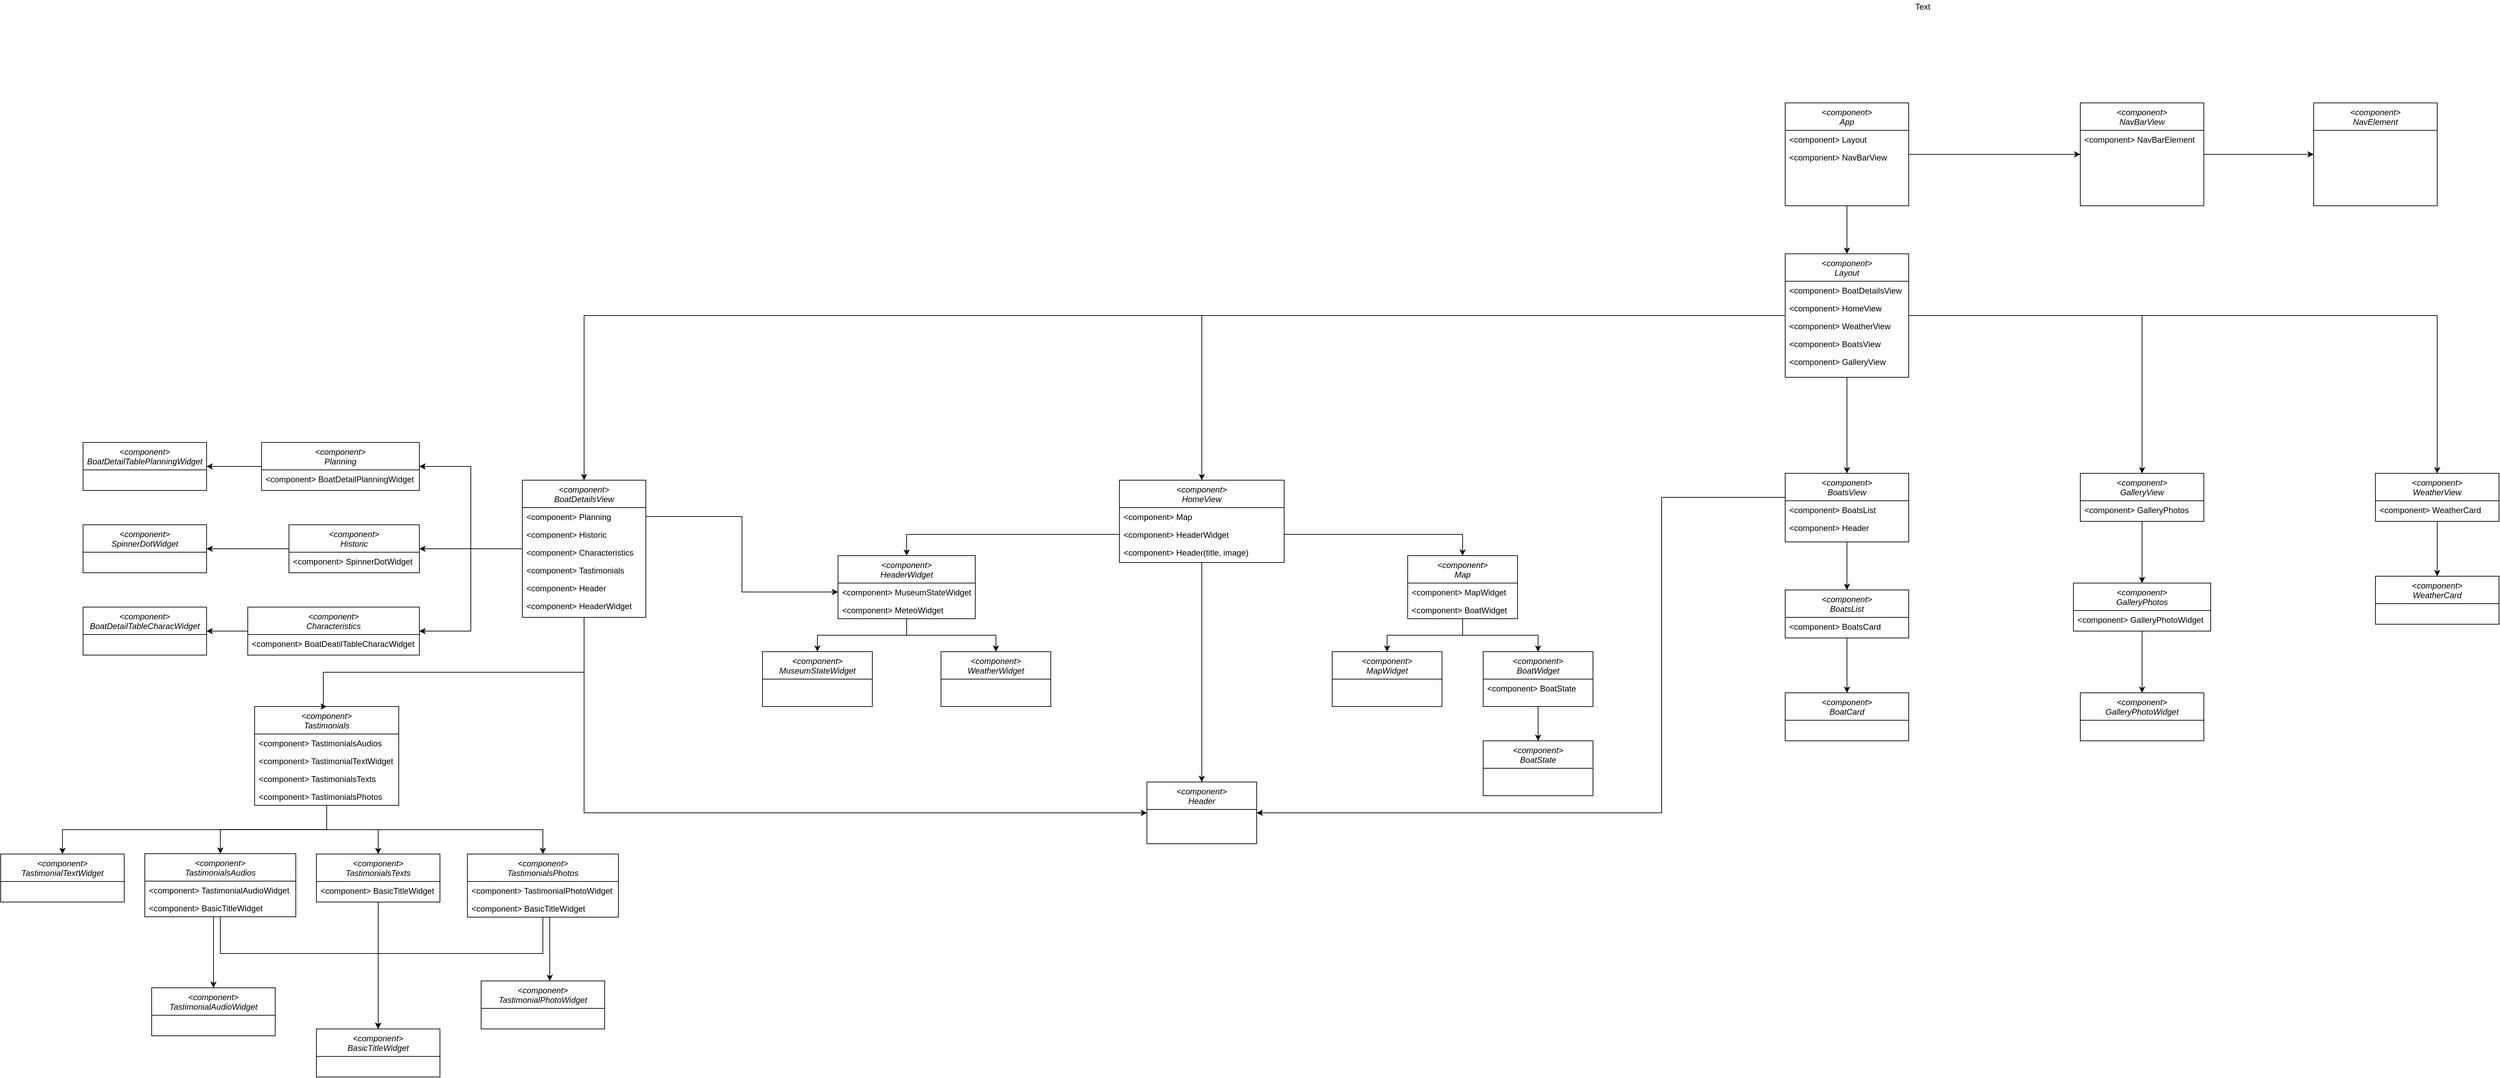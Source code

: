 <mxfile version="17.1.2" type="device"><diagram id="C5RBs43oDa-KdzZeNtuy" name="Page-1"><mxGraphModel dx="10174" dy="4762" grid="1" gridSize="10" guides="1" tooltips="1" connect="1" arrows="1" fold="1" page="1" pageScale="1" pageWidth="827" pageHeight="1169" math="0" shadow="0"><root><mxCell id="WIyWlLk6GJQsqaUBKTNV-0"/><mxCell id="WIyWlLk6GJQsqaUBKTNV-1" parent="WIyWlLk6GJQsqaUBKTNV-0"/><mxCell id="lDvSuLCan8RB_CLSfQIM-5" style="edgeStyle=orthogonalEdgeStyle;rounded=0;orthogonalLoop=1;jettySize=auto;html=1;exitX=0.5;exitY=1;exitDx=0;exitDy=0;entryX=0.5;entryY=0;entryDx=0;entryDy=0;" parent="WIyWlLk6GJQsqaUBKTNV-1" source="zkfFHV4jXpPFQw0GAbJ--0" target="YaU_NIu3hU6rid8h0GrR-0" edge="1"><mxGeometry relative="1" as="geometry"/></mxCell><mxCell id="zkfFHV4jXpPFQw0GAbJ--0" value="&lt;component&gt;&#10;HomeView" style="swimlane;fontStyle=2;align=center;verticalAlign=top;childLayout=stackLayout;horizontal=1;startSize=40;horizontalStack=0;resizeParent=1;resizeLast=0;collapsible=1;marginBottom=0;rounded=0;shadow=0;strokeWidth=1;" parent="WIyWlLk6GJQsqaUBKTNV-1" vertex="1"><mxGeometry x="300" y="40" width="240" height="120" as="geometry"><mxRectangle x="334" y="90" width="160" height="26" as="alternateBounds"/></mxGeometry></mxCell><mxCell id="lDvSuLCan8RB_CLSfQIM-4" value="&lt;component&gt; Map" style="text;align=left;verticalAlign=top;spacingLeft=4;spacingRight=4;overflow=hidden;rotatable=0;points=[[0,0.5],[1,0.5]];portConstraint=eastwest;rounded=0;shadow=0;html=0;" parent="zkfFHV4jXpPFQw0GAbJ--0" vertex="1"><mxGeometry y="40" width="240" height="26" as="geometry"/></mxCell><mxCell id="zkfFHV4jXpPFQw0GAbJ--2" value="&lt;component&gt; HeaderWidget" style="text;align=left;verticalAlign=top;spacingLeft=4;spacingRight=4;overflow=hidden;rotatable=0;points=[[0,0.5],[1,0.5]];portConstraint=eastwest;rounded=0;shadow=0;html=0;" parent="zkfFHV4jXpPFQw0GAbJ--0" vertex="1"><mxGeometry y="66" width="240" height="26" as="geometry"/></mxCell><mxCell id="zkfFHV4jXpPFQw0GAbJ--1" value="&lt;component&gt; Header(title, image)" style="text;align=left;verticalAlign=top;spacingLeft=4;spacingRight=4;overflow=hidden;rotatable=0;points=[[0,0.5],[1,0.5]];portConstraint=eastwest;" parent="zkfFHV4jXpPFQw0GAbJ--0" vertex="1"><mxGeometry y="92" width="240" height="26" as="geometry"/></mxCell><mxCell id="YaU_NIu3hU6rid8h0GrR-0" value="&lt;component&gt;&#10;Header" style="swimlane;fontStyle=2;align=center;verticalAlign=top;childLayout=stackLayout;horizontal=1;startSize=40;horizontalStack=0;resizeParent=1;resizeLast=0;collapsible=1;marginBottom=0;rounded=0;shadow=0;strokeWidth=1;" parent="WIyWlLk6GJQsqaUBKTNV-1" vertex="1"><mxGeometry x="340" y="480" width="160" height="90" as="geometry"><mxRectangle x="334" y="90" width="160" height="26" as="alternateBounds"/></mxGeometry></mxCell><mxCell id="lDvSuLCan8RB_CLSfQIM-1" style="edgeStyle=orthogonalEdgeStyle;rounded=0;orthogonalLoop=1;jettySize=auto;html=1;exitX=0.5;exitY=1;exitDx=0;exitDy=0;entryX=0.5;entryY=0;entryDx=0;entryDy=0;" parent="WIyWlLk6GJQsqaUBKTNV-1" source="YaU_NIu3hU6rid8h0GrR-3" target="lDvSuLCan8RB_CLSfQIM-0" edge="1"><mxGeometry relative="1" as="geometry"/></mxCell><mxCell id="lDvSuLCan8RB_CLSfQIM-3" style="edgeStyle=orthogonalEdgeStyle;rounded=0;orthogonalLoop=1;jettySize=auto;html=1;exitX=0.5;exitY=1;exitDx=0;exitDy=0;entryX=0.5;entryY=0;entryDx=0;entryDy=0;" parent="WIyWlLk6GJQsqaUBKTNV-1" source="YaU_NIu3hU6rid8h0GrR-3" target="lDvSuLCan8RB_CLSfQIM-2" edge="1"><mxGeometry relative="1" as="geometry"/></mxCell><mxCell id="YaU_NIu3hU6rid8h0GrR-3" value="&lt;component&gt;&#10;HeaderWidget" style="swimlane;fontStyle=2;align=center;verticalAlign=top;childLayout=stackLayout;horizontal=1;startSize=40;horizontalStack=0;resizeParent=1;resizeLast=0;collapsible=1;marginBottom=0;rounded=0;shadow=0;strokeWidth=1;" parent="WIyWlLk6GJQsqaUBKTNV-1" vertex="1"><mxGeometry x="-110" y="150" width="200" height="92" as="geometry"><mxRectangle x="334" y="90" width="160" height="26" as="alternateBounds"/></mxGeometry></mxCell><mxCell id="lDvSuLCan8RB_CLSfQIM-24" value="&lt;component&gt; MuseumStateWidget" style="text;align=left;verticalAlign=top;spacingLeft=4;spacingRight=4;overflow=hidden;rotatable=0;points=[[0,0.5],[1,0.5]];portConstraint=eastwest;rounded=0;shadow=0;html=0;" parent="YaU_NIu3hU6rid8h0GrR-3" vertex="1"><mxGeometry y="40" width="200" height="26" as="geometry"/></mxCell><mxCell id="lDvSuLCan8RB_CLSfQIM-25" value="&lt;component&gt; MeteoWidget" style="text;align=left;verticalAlign=top;spacingLeft=4;spacingRight=4;overflow=hidden;rotatable=0;points=[[0,0.5],[1,0.5]];portConstraint=eastwest;rounded=0;shadow=0;html=0;" parent="YaU_NIu3hU6rid8h0GrR-3" vertex="1"><mxGeometry y="66" width="200" height="26" as="geometry"/></mxCell><mxCell id="lDvSuLCan8RB_CLSfQIM-0" value="&lt;component&gt;&#10;WeatherWidget" style="swimlane;fontStyle=2;align=center;verticalAlign=top;childLayout=stackLayout;horizontal=1;startSize=40;horizontalStack=0;resizeParent=1;resizeLast=0;collapsible=1;marginBottom=0;rounded=0;shadow=0;strokeWidth=1;" parent="WIyWlLk6GJQsqaUBKTNV-1" vertex="1"><mxGeometry x="40" y="290" width="160" height="80" as="geometry"><mxRectangle x="334" y="90" width="160" height="26" as="alternateBounds"/></mxGeometry></mxCell><mxCell id="lDvSuLCan8RB_CLSfQIM-2" value="&lt;component&gt;&#10;MuseumStateWidget" style="swimlane;fontStyle=2;align=center;verticalAlign=top;childLayout=stackLayout;horizontal=1;startSize=40;horizontalStack=0;resizeParent=1;resizeLast=0;collapsible=1;marginBottom=0;rounded=0;shadow=0;strokeWidth=1;" parent="WIyWlLk6GJQsqaUBKTNV-1" vertex="1"><mxGeometry x="-220" y="290" width="160" height="80" as="geometry"><mxRectangle x="334" y="90" width="160" height="26" as="alternateBounds"/></mxGeometry></mxCell><mxCell id="lDvSuLCan8RB_CLSfQIM-9" style="edgeStyle=orthogonalEdgeStyle;rounded=0;orthogonalLoop=1;jettySize=auto;html=1;exitX=0.5;exitY=1;exitDx=0;exitDy=0;" parent="WIyWlLk6GJQsqaUBKTNV-1" source="lDvSuLCan8RB_CLSfQIM-6" target="lDvSuLCan8RB_CLSfQIM-8" edge="1"><mxGeometry relative="1" as="geometry"/></mxCell><mxCell id="lDvSuLCan8RB_CLSfQIM-11" style="edgeStyle=orthogonalEdgeStyle;rounded=0;orthogonalLoop=1;jettySize=auto;html=1;exitX=0.5;exitY=1;exitDx=0;exitDy=0;entryX=0.5;entryY=0;entryDx=0;entryDy=0;" parent="WIyWlLk6GJQsqaUBKTNV-1" source="lDvSuLCan8RB_CLSfQIM-6" target="lDvSuLCan8RB_CLSfQIM-10" edge="1"><mxGeometry relative="1" as="geometry"/></mxCell><mxCell id="lDvSuLCan8RB_CLSfQIM-6" value="&lt;component&gt;&#10;Map" style="swimlane;fontStyle=2;align=center;verticalAlign=top;childLayout=stackLayout;horizontal=1;startSize=40;horizontalStack=0;resizeParent=1;resizeLast=0;collapsible=1;marginBottom=0;rounded=0;shadow=0;strokeWidth=1;" parent="WIyWlLk6GJQsqaUBKTNV-1" vertex="1"><mxGeometry x="720" y="150" width="160" height="92" as="geometry"><mxRectangle x="334" y="90" width="160" height="26" as="alternateBounds"/></mxGeometry></mxCell><mxCell id="lDvSuLCan8RB_CLSfQIM-23" value="&lt;component&gt; MapWidget" style="text;align=left;verticalAlign=top;spacingLeft=4;spacingRight=4;overflow=hidden;rotatable=0;points=[[0,0.5],[1,0.5]];portConstraint=eastwest;rounded=0;shadow=0;html=0;" parent="lDvSuLCan8RB_CLSfQIM-6" vertex="1"><mxGeometry y="40" width="160" height="26" as="geometry"/></mxCell><mxCell id="lDvSuLCan8RB_CLSfQIM-22" value="&lt;component&gt; BoatWidget" style="text;align=left;verticalAlign=top;spacingLeft=4;spacingRight=4;overflow=hidden;rotatable=0;points=[[0,0.5],[1,0.5]];portConstraint=eastwest;rounded=0;shadow=0;html=0;" parent="lDvSuLCan8RB_CLSfQIM-6" vertex="1"><mxGeometry y="66" width="160" height="26" as="geometry"/></mxCell><mxCell id="1bKgJeFPLNlYMOpKiDVN-1" style="edgeStyle=orthogonalEdgeStyle;rounded=0;orthogonalLoop=1;jettySize=auto;html=1;exitX=0.5;exitY=1;exitDx=0;exitDy=0;entryX=0.5;entryY=0;entryDx=0;entryDy=0;" parent="WIyWlLk6GJQsqaUBKTNV-1" source="lDvSuLCan8RB_CLSfQIM-8" target="1bKgJeFPLNlYMOpKiDVN-0" edge="1"><mxGeometry relative="1" as="geometry"/></mxCell><mxCell id="lDvSuLCan8RB_CLSfQIM-8" value="&lt;component&gt;&#10;BoatWidget" style="swimlane;fontStyle=2;align=center;verticalAlign=top;childLayout=stackLayout;horizontal=1;startSize=40;horizontalStack=0;resizeParent=1;resizeLast=0;collapsible=1;marginBottom=0;rounded=0;shadow=0;strokeWidth=1;" parent="WIyWlLk6GJQsqaUBKTNV-1" vertex="1"><mxGeometry x="830" y="290" width="160" height="80" as="geometry"><mxRectangle x="334" y="90" width="160" height="26" as="alternateBounds"/></mxGeometry></mxCell><mxCell id="1bKgJeFPLNlYMOpKiDVN-2" value="&lt;component&gt; BoatState" style="text;align=left;verticalAlign=top;spacingLeft=4;spacingRight=4;overflow=hidden;rotatable=0;points=[[0,0.5],[1,0.5]];portConstraint=eastwest;rounded=0;shadow=0;html=0;" parent="lDvSuLCan8RB_CLSfQIM-8" vertex="1"><mxGeometry y="40" width="160" height="26" as="geometry"/></mxCell><mxCell id="lDvSuLCan8RB_CLSfQIM-10" value="&lt;component&gt;&#10;MapWidget" style="swimlane;fontStyle=2;align=center;verticalAlign=top;childLayout=stackLayout;horizontal=1;startSize=40;horizontalStack=0;resizeParent=1;resizeLast=0;collapsible=1;marginBottom=0;rounded=0;shadow=0;strokeWidth=1;" parent="WIyWlLk6GJQsqaUBKTNV-1" vertex="1"><mxGeometry x="610" y="290" width="160" height="80" as="geometry"><mxRectangle x="334" y="90" width="160" height="26" as="alternateBounds"/></mxGeometry></mxCell><mxCell id="szw5SAAfCG1WSoN3HXOW-40" style="edgeStyle=orthogonalEdgeStyle;rounded=0;orthogonalLoop=1;jettySize=auto;html=1;exitX=0.5;exitY=1;exitDx=0;exitDy=0;entryX=0;entryY=0.5;entryDx=0;entryDy=0;" parent="WIyWlLk6GJQsqaUBKTNV-1" source="lDvSuLCan8RB_CLSfQIM-12" target="YaU_NIu3hU6rid8h0GrR-0" edge="1"><mxGeometry relative="1" as="geometry"/></mxCell><mxCell id="szw5SAAfCG1WSoN3HXOW-52" style="edgeStyle=orthogonalEdgeStyle;rounded=0;orthogonalLoop=1;jettySize=auto;html=1;exitX=0;exitY=0.5;exitDx=0;exitDy=0;entryX=1;entryY=0.5;entryDx=0;entryDy=0;" parent="WIyWlLk6GJQsqaUBKTNV-1" source="lDvSuLCan8RB_CLSfQIM-12" target="szw5SAAfCG1WSoN3HXOW-44" edge="1"><mxGeometry relative="1" as="geometry"/></mxCell><mxCell id="szw5SAAfCG1WSoN3HXOW-53" style="edgeStyle=orthogonalEdgeStyle;rounded=0;orthogonalLoop=1;jettySize=auto;html=1;exitX=0;exitY=0.5;exitDx=0;exitDy=0;entryX=1;entryY=0.5;entryDx=0;entryDy=0;" parent="WIyWlLk6GJQsqaUBKTNV-1" source="lDvSuLCan8RB_CLSfQIM-12" target="szw5SAAfCG1WSoN3HXOW-46" edge="1"><mxGeometry relative="1" as="geometry"/></mxCell><mxCell id="szw5SAAfCG1WSoN3HXOW-54" style="edgeStyle=orthogonalEdgeStyle;rounded=0;orthogonalLoop=1;jettySize=auto;html=1;exitX=0;exitY=0.5;exitDx=0;exitDy=0;entryX=1;entryY=0.5;entryDx=0;entryDy=0;" parent="WIyWlLk6GJQsqaUBKTNV-1" source="lDvSuLCan8RB_CLSfQIM-12" target="szw5SAAfCG1WSoN3HXOW-48" edge="1"><mxGeometry relative="1" as="geometry"/></mxCell><mxCell id="lDvSuLCan8RB_CLSfQIM-12" value="&lt;component&gt;&#10;BoatDetailsView" style="swimlane;fontStyle=2;align=center;verticalAlign=top;childLayout=stackLayout;horizontal=1;startSize=40;horizontalStack=0;resizeParent=1;resizeLast=0;collapsible=1;marginBottom=0;rounded=0;shadow=0;strokeWidth=1;" parent="WIyWlLk6GJQsqaUBKTNV-1" vertex="1"><mxGeometry x="-570" y="40" width="180" height="200" as="geometry"><mxRectangle x="334" y="90" width="160" height="26" as="alternateBounds"/></mxGeometry></mxCell><mxCell id="lDvSuLCan8RB_CLSfQIM-13" value="&lt;component&gt; Planning" style="text;align=left;verticalAlign=top;spacingLeft=4;spacingRight=4;overflow=hidden;rotatable=0;points=[[0,0.5],[1,0.5]];portConstraint=eastwest;rounded=0;shadow=0;html=0;" parent="lDvSuLCan8RB_CLSfQIM-12" vertex="1"><mxGeometry y="40" width="180" height="26" as="geometry"/></mxCell><mxCell id="szw5SAAfCG1WSoN3HXOW-64" value="&lt;component&gt; Historic" style="text;align=left;verticalAlign=top;spacingLeft=4;spacingRight=4;overflow=hidden;rotatable=0;points=[[0,0.5],[1,0.5]];portConstraint=eastwest;rounded=0;shadow=0;html=0;" parent="lDvSuLCan8RB_CLSfQIM-12" vertex="1"><mxGeometry y="66" width="180" height="26" as="geometry"/></mxCell><mxCell id="szw5SAAfCG1WSoN3HXOW-65" value="&lt;component&gt; Characteristics" style="text;align=left;verticalAlign=top;spacingLeft=4;spacingRight=4;overflow=hidden;rotatable=0;points=[[0,0.5],[1,0.5]];portConstraint=eastwest;rounded=0;shadow=0;html=0;" parent="lDvSuLCan8RB_CLSfQIM-12" vertex="1"><mxGeometry y="92" width="180" height="26" as="geometry"/></mxCell><mxCell id="szw5SAAfCG1WSoN3HXOW-66" value="&lt;component&gt; Tastimonials" style="text;align=left;verticalAlign=top;spacingLeft=4;spacingRight=4;overflow=hidden;rotatable=0;points=[[0,0.5],[1,0.5]];portConstraint=eastwest;rounded=0;shadow=0;html=0;" parent="lDvSuLCan8RB_CLSfQIM-12" vertex="1"><mxGeometry y="118" width="180" height="26" as="geometry"/></mxCell><mxCell id="szw5SAAfCG1WSoN3HXOW-67" value="&lt;component&gt; Header" style="text;align=left;verticalAlign=top;spacingLeft=4;spacingRight=4;overflow=hidden;rotatable=0;points=[[0,0.5],[1,0.5]];portConstraint=eastwest;rounded=0;shadow=0;html=0;" parent="lDvSuLCan8RB_CLSfQIM-12" vertex="1"><mxGeometry y="144" width="180" height="26" as="geometry"/></mxCell><mxCell id="szw5SAAfCG1WSoN3HXOW-68" value="&lt;component&gt; HeaderWidget" style="text;align=left;verticalAlign=top;spacingLeft=4;spacingRight=4;overflow=hidden;rotatable=0;points=[[0,0.5],[1,0.5]];portConstraint=eastwest;rounded=0;shadow=0;html=0;" parent="lDvSuLCan8RB_CLSfQIM-12" vertex="1"><mxGeometry y="170" width="180" height="26" as="geometry"/></mxCell><mxCell id="szw5SAAfCG1WSoN3HXOW-16" style="edgeStyle=orthogonalEdgeStyle;rounded=0;orthogonalLoop=1;jettySize=auto;html=1;exitX=0.5;exitY=1;exitDx=0;exitDy=0;entryX=0.5;entryY=0;entryDx=0;entryDy=0;" parent="WIyWlLk6GJQsqaUBKTNV-1" source="szw5SAAfCG1WSoN3HXOW-10" target="szw5SAAfCG1WSoN3HXOW-12" edge="1"><mxGeometry relative="1" as="geometry"/></mxCell><mxCell id="szw5SAAfCG1WSoN3HXOW-17" style="edgeStyle=orthogonalEdgeStyle;rounded=0;orthogonalLoop=1;jettySize=auto;html=1;exitX=1;exitY=0.5;exitDx=0;exitDy=0;" parent="WIyWlLk6GJQsqaUBKTNV-1" source="szw5SAAfCG1WSoN3HXOW-10" target="szw5SAAfCG1WSoN3HXOW-14" edge="1"><mxGeometry relative="1" as="geometry"/></mxCell><mxCell id="szw5SAAfCG1WSoN3HXOW-10" value="&lt;component&gt;&#10;App" style="swimlane;fontStyle=2;align=center;verticalAlign=top;childLayout=stackLayout;horizontal=1;startSize=40;horizontalStack=0;resizeParent=1;resizeLast=0;collapsible=1;marginBottom=0;rounded=0;shadow=0;strokeWidth=1;" parent="WIyWlLk6GJQsqaUBKTNV-1" vertex="1"><mxGeometry x="1270" y="-510" width="180" height="150" as="geometry"><mxRectangle x="334" y="90" width="160" height="26" as="alternateBounds"/></mxGeometry></mxCell><mxCell id="szw5SAAfCG1WSoN3HXOW-11" value="&lt;component&gt; Layout" style="text;align=left;verticalAlign=top;spacingLeft=4;spacingRight=4;overflow=hidden;rotatable=0;points=[[0,0.5],[1,0.5]];portConstraint=eastwest;rounded=0;shadow=0;html=0;" parent="szw5SAAfCG1WSoN3HXOW-10" vertex="1"><mxGeometry y="40" width="180" height="26" as="geometry"/></mxCell><mxCell id="szw5SAAfCG1WSoN3HXOW-56" value="&lt;component&gt; NavBarView" style="text;align=left;verticalAlign=top;spacingLeft=4;spacingRight=4;overflow=hidden;rotatable=0;points=[[0,0.5],[1,0.5]];portConstraint=eastwest;rounded=0;shadow=0;html=0;" parent="szw5SAAfCG1WSoN3HXOW-10" vertex="1"><mxGeometry y="66" width="180" height="26" as="geometry"/></mxCell><mxCell id="szw5SAAfCG1WSoN3HXOW-21" style="edgeStyle=orthogonalEdgeStyle;rounded=0;orthogonalLoop=1;jettySize=auto;html=1;exitX=0;exitY=0.5;exitDx=0;exitDy=0;entryX=0.5;entryY=0;entryDx=0;entryDy=0;" parent="WIyWlLk6GJQsqaUBKTNV-1" source="szw5SAAfCG1WSoN3HXOW-12" target="zkfFHV4jXpPFQw0GAbJ--0" edge="1"><mxGeometry relative="1" as="geometry"/></mxCell><mxCell id="szw5SAAfCG1WSoN3HXOW-25" style="edgeStyle=orthogonalEdgeStyle;rounded=0;orthogonalLoop=1;jettySize=auto;html=1;exitX=0;exitY=0.5;exitDx=0;exitDy=0;entryX=0.5;entryY=0;entryDx=0;entryDy=0;" parent="WIyWlLk6GJQsqaUBKTNV-1" source="szw5SAAfCG1WSoN3HXOW-12" target="lDvSuLCan8RB_CLSfQIM-12" edge="1"><mxGeometry relative="1" as="geometry"/></mxCell><mxCell id="szw5SAAfCG1WSoN3HXOW-26" style="edgeStyle=orthogonalEdgeStyle;rounded=0;orthogonalLoop=1;jettySize=auto;html=1;exitX=0.5;exitY=1;exitDx=0;exitDy=0;entryX=0.5;entryY=0;entryDx=0;entryDy=0;" parent="WIyWlLk6GJQsqaUBKTNV-1" source="szw5SAAfCG1WSoN3HXOW-12" target="szw5SAAfCG1WSoN3HXOW-22" edge="1"><mxGeometry relative="1" as="geometry"/></mxCell><mxCell id="szw5SAAfCG1WSoN3HXOW-31" style="edgeStyle=orthogonalEdgeStyle;rounded=0;orthogonalLoop=1;jettySize=auto;html=1;exitX=1;exitY=0.5;exitDx=0;exitDy=0;entryX=0.5;entryY=0;entryDx=0;entryDy=0;" parent="WIyWlLk6GJQsqaUBKTNV-1" source="szw5SAAfCG1WSoN3HXOW-12" target="szw5SAAfCG1WSoN3HXOW-27" edge="1"><mxGeometry relative="1" as="geometry"/></mxCell><mxCell id="szw5SAAfCG1WSoN3HXOW-32" style="edgeStyle=orthogonalEdgeStyle;rounded=0;orthogonalLoop=1;jettySize=auto;html=1;exitX=1;exitY=0.5;exitDx=0;exitDy=0;entryX=0.5;entryY=0;entryDx=0;entryDy=0;" parent="WIyWlLk6GJQsqaUBKTNV-1" source="szw5SAAfCG1WSoN3HXOW-12" target="szw5SAAfCG1WSoN3HXOW-29" edge="1"><mxGeometry relative="1" as="geometry"/></mxCell><mxCell id="szw5SAAfCG1WSoN3HXOW-12" value="&lt;component&gt;&#10;Layout" style="swimlane;fontStyle=2;align=center;verticalAlign=top;childLayout=stackLayout;horizontal=1;startSize=40;horizontalStack=0;resizeParent=1;resizeLast=0;collapsible=1;marginBottom=0;rounded=0;shadow=0;strokeWidth=1;" parent="WIyWlLk6GJQsqaUBKTNV-1" vertex="1"><mxGeometry x="1270" y="-290" width="180" height="180" as="geometry"><mxRectangle x="334" y="90" width="160" height="26" as="alternateBounds"/></mxGeometry></mxCell><mxCell id="szw5SAAfCG1WSoN3HXOW-13" value="&lt;component&gt; BoatDetailsView" style="text;align=left;verticalAlign=top;spacingLeft=4;spacingRight=4;overflow=hidden;rotatable=0;points=[[0,0.5],[1,0.5]];portConstraint=eastwest;rounded=0;shadow=0;html=0;" parent="szw5SAAfCG1WSoN3HXOW-12" vertex="1"><mxGeometry y="40" width="180" height="26" as="geometry"/></mxCell><mxCell id="szw5SAAfCG1WSoN3HXOW-60" value="&lt;component&gt; HomeView" style="text;align=left;verticalAlign=top;spacingLeft=4;spacingRight=4;overflow=hidden;rotatable=0;points=[[0,0.5],[1,0.5]];portConstraint=eastwest;rounded=0;shadow=0;html=0;" parent="szw5SAAfCG1WSoN3HXOW-12" vertex="1"><mxGeometry y="66" width="180" height="26" as="geometry"/></mxCell><mxCell id="szw5SAAfCG1WSoN3HXOW-61" value="&lt;component&gt; WeatherView" style="text;align=left;verticalAlign=top;spacingLeft=4;spacingRight=4;overflow=hidden;rotatable=0;points=[[0,0.5],[1,0.5]];portConstraint=eastwest;rounded=0;shadow=0;html=0;" parent="szw5SAAfCG1WSoN3HXOW-12" vertex="1"><mxGeometry y="92" width="180" height="26" as="geometry"/></mxCell><mxCell id="szw5SAAfCG1WSoN3HXOW-62" value="&lt;component&gt; BoatsView" style="text;align=left;verticalAlign=top;spacingLeft=4;spacingRight=4;overflow=hidden;rotatable=0;points=[[0,0.5],[1,0.5]];portConstraint=eastwest;rounded=0;shadow=0;html=0;" parent="szw5SAAfCG1WSoN3HXOW-12" vertex="1"><mxGeometry y="118" width="180" height="26" as="geometry"/></mxCell><mxCell id="szw5SAAfCG1WSoN3HXOW-63" value="&lt;component&gt; GalleryView" style="text;align=left;verticalAlign=top;spacingLeft=4;spacingRight=4;overflow=hidden;rotatable=0;points=[[0,0.5],[1,0.5]];portConstraint=eastwest;rounded=0;shadow=0;html=0;" parent="szw5SAAfCG1WSoN3HXOW-12" vertex="1"><mxGeometry y="144" width="180" height="26" as="geometry"/></mxCell><mxCell id="szw5SAAfCG1WSoN3HXOW-58" style="edgeStyle=orthogonalEdgeStyle;rounded=0;orthogonalLoop=1;jettySize=auto;html=1;exitX=1;exitY=0.5;exitDx=0;exitDy=0;entryX=0;entryY=0.5;entryDx=0;entryDy=0;" parent="WIyWlLk6GJQsqaUBKTNV-1" source="szw5SAAfCG1WSoN3HXOW-14" target="szw5SAAfCG1WSoN3HXOW-57" edge="1"><mxGeometry relative="1" as="geometry"/></mxCell><mxCell id="szw5SAAfCG1WSoN3HXOW-14" value="&lt;component&gt;&#10;NavBarView" style="swimlane;fontStyle=2;align=center;verticalAlign=top;childLayout=stackLayout;horizontal=1;startSize=40;horizontalStack=0;resizeParent=1;resizeLast=0;collapsible=1;marginBottom=0;rounded=0;shadow=0;strokeWidth=1;" parent="WIyWlLk6GJQsqaUBKTNV-1" vertex="1"><mxGeometry x="1700" y="-510" width="180" height="150" as="geometry"><mxRectangle x="334" y="90" width="160" height="26" as="alternateBounds"/></mxGeometry></mxCell><mxCell id="szw5SAAfCG1WSoN3HXOW-59" value="&lt;component&gt; NavBarElement" style="text;align=left;verticalAlign=top;spacingLeft=4;spacingRight=4;overflow=hidden;rotatable=0;points=[[0,0.5],[1,0.5]];portConstraint=eastwest;rounded=0;shadow=0;html=0;" parent="szw5SAAfCG1WSoN3HXOW-14" vertex="1"><mxGeometry y="40" width="180" height="26" as="geometry"/></mxCell><mxCell id="szw5SAAfCG1WSoN3HXOW-38" style="edgeStyle=orthogonalEdgeStyle;rounded=0;orthogonalLoop=1;jettySize=auto;html=1;exitX=0.5;exitY=1;exitDx=0;exitDy=0;entryX=0.5;entryY=0;entryDx=0;entryDy=0;" parent="WIyWlLk6GJQsqaUBKTNV-1" source="szw5SAAfCG1WSoN3HXOW-22" target="szw5SAAfCG1WSoN3HXOW-36" edge="1"><mxGeometry relative="1" as="geometry"/></mxCell><mxCell id="szw5SAAfCG1WSoN3HXOW-39" style="edgeStyle=orthogonalEdgeStyle;rounded=0;orthogonalLoop=1;jettySize=auto;html=1;exitX=0;exitY=0.5;exitDx=0;exitDy=0;entryX=1;entryY=0.5;entryDx=0;entryDy=0;" parent="WIyWlLk6GJQsqaUBKTNV-1" source="szw5SAAfCG1WSoN3HXOW-22" target="YaU_NIu3hU6rid8h0GrR-0" edge="1"><mxGeometry relative="1" as="geometry"><Array as="points"><mxPoint x="1090" y="65"/><mxPoint x="1090" y="525"/></Array></mxGeometry></mxCell><mxCell id="szw5SAAfCG1WSoN3HXOW-22" value="&lt;component&gt;&#10;BoatsView" style="swimlane;fontStyle=2;align=center;verticalAlign=top;childLayout=stackLayout;horizontal=1;startSize=40;horizontalStack=0;resizeParent=1;resizeLast=0;collapsible=1;marginBottom=0;rounded=0;shadow=0;strokeWidth=1;" parent="WIyWlLk6GJQsqaUBKTNV-1" vertex="1"><mxGeometry x="1270" y="30" width="180" height="100" as="geometry"><mxRectangle x="334" y="90" width="160" height="26" as="alternateBounds"/></mxGeometry></mxCell><mxCell id="szw5SAAfCG1WSoN3HXOW-23" value="&lt;component&gt; BoatsList" style="text;align=left;verticalAlign=top;spacingLeft=4;spacingRight=4;overflow=hidden;rotatable=0;points=[[0,0.5],[1,0.5]];portConstraint=eastwest;rounded=0;shadow=0;html=0;" parent="szw5SAAfCG1WSoN3HXOW-22" vertex="1"><mxGeometry y="40" width="180" height="26" as="geometry"/></mxCell><mxCell id="szw5SAAfCG1WSoN3HXOW-70" value="&lt;component&gt; Header" style="text;align=left;verticalAlign=top;spacingLeft=4;spacingRight=4;overflow=hidden;rotatable=0;points=[[0,0.5],[1,0.5]];portConstraint=eastwest;rounded=0;shadow=0;html=0;" parent="szw5SAAfCG1WSoN3HXOW-22" vertex="1"><mxGeometry y="66" width="180" height="26" as="geometry"/></mxCell><mxCell id="1bKgJeFPLNlYMOpKiDVN-6" style="edgeStyle=orthogonalEdgeStyle;rounded=0;orthogonalLoop=1;jettySize=auto;html=1;exitX=0.5;exitY=1;exitDx=0;exitDy=0;" parent="WIyWlLk6GJQsqaUBKTNV-1" source="szw5SAAfCG1WSoN3HXOW-27" target="1bKgJeFPLNlYMOpKiDVN-4" edge="1"><mxGeometry relative="1" as="geometry"/></mxCell><mxCell id="szw5SAAfCG1WSoN3HXOW-27" value="&lt;component&gt;&#10;GalleryView" style="swimlane;fontStyle=2;align=center;verticalAlign=top;childLayout=stackLayout;horizontal=1;startSize=40;horizontalStack=0;resizeParent=1;resizeLast=0;collapsible=1;marginBottom=0;rounded=0;shadow=0;strokeWidth=1;" parent="WIyWlLk6GJQsqaUBKTNV-1" vertex="1"><mxGeometry x="1700" y="30" width="180" height="70" as="geometry"><mxRectangle x="334" y="90" width="160" height="26" as="alternateBounds"/></mxGeometry></mxCell><mxCell id="1bKgJeFPLNlYMOpKiDVN-8" value="&lt;component&gt; GalleryPhotos" style="text;align=left;verticalAlign=top;spacingLeft=4;spacingRight=4;overflow=hidden;rotatable=0;points=[[0,0.5],[1,0.5]];portConstraint=eastwest;rounded=0;shadow=0;html=0;" parent="szw5SAAfCG1WSoN3HXOW-27" vertex="1"><mxGeometry y="40" width="180" height="26" as="geometry"/></mxCell><mxCell id="1bKgJeFPLNlYMOpKiDVN-12" style="edgeStyle=orthogonalEdgeStyle;rounded=0;orthogonalLoop=1;jettySize=auto;html=1;exitX=0.5;exitY=1;exitDx=0;exitDy=0;entryX=0.5;entryY=0;entryDx=0;entryDy=0;" parent="WIyWlLk6GJQsqaUBKTNV-1" source="szw5SAAfCG1WSoN3HXOW-29" target="1bKgJeFPLNlYMOpKiDVN-11" edge="1"><mxGeometry relative="1" as="geometry"/></mxCell><mxCell id="szw5SAAfCG1WSoN3HXOW-29" value="&lt;component&gt;&#10;WeatherView" style="swimlane;fontStyle=2;align=center;verticalAlign=top;childLayout=stackLayout;horizontal=1;startSize=40;horizontalStack=0;resizeParent=1;resizeLast=0;collapsible=1;marginBottom=0;rounded=0;shadow=0;strokeWidth=1;" parent="WIyWlLk6GJQsqaUBKTNV-1" vertex="1"><mxGeometry x="2130" y="30" width="180" height="70" as="geometry"><mxRectangle x="334" y="90" width="160" height="26" as="alternateBounds"/></mxGeometry></mxCell><mxCell id="1bKgJeFPLNlYMOpKiDVN-13" value="&lt;component&gt; WeatherCard" style="text;align=left;verticalAlign=top;spacingLeft=4;spacingRight=4;overflow=hidden;rotatable=0;points=[[0,0.5],[1,0.5]];portConstraint=eastwest;rounded=0;shadow=0;html=0;" parent="szw5SAAfCG1WSoN3HXOW-29" vertex="1"><mxGeometry y="40" width="180" height="26" as="geometry"/></mxCell><mxCell id="szw5SAAfCG1WSoN3HXOW-35" style="edgeStyle=orthogonalEdgeStyle;rounded=0;orthogonalLoop=1;jettySize=auto;html=1;exitX=0.5;exitY=1;exitDx=0;exitDy=0;entryX=0.5;entryY=0;entryDx=0;entryDy=0;" parent="WIyWlLk6GJQsqaUBKTNV-1" source="szw5SAAfCG1WSoN3HXOW-36" target="szw5SAAfCG1WSoN3HXOW-37" edge="1"><mxGeometry relative="1" as="geometry"/></mxCell><mxCell id="szw5SAAfCG1WSoN3HXOW-36" value="&lt;component&gt;&#10;BoatsList" style="swimlane;fontStyle=2;align=center;verticalAlign=top;childLayout=stackLayout;horizontal=1;startSize=40;horizontalStack=0;resizeParent=1;resizeLast=0;collapsible=1;marginBottom=0;rounded=0;shadow=0;strokeWidth=1;" parent="WIyWlLk6GJQsqaUBKTNV-1" vertex="1"><mxGeometry x="1270" y="200" width="180" height="70" as="geometry"><mxRectangle x="334" y="90" width="160" height="26" as="alternateBounds"/></mxGeometry></mxCell><mxCell id="szw5SAAfCG1WSoN3HXOW-69" value="&lt;component&gt; BoatsCard" style="text;align=left;verticalAlign=top;spacingLeft=4;spacingRight=4;overflow=hidden;rotatable=0;points=[[0,0.5],[1,0.5]];portConstraint=eastwest;rounded=0;shadow=0;html=0;" parent="szw5SAAfCG1WSoN3HXOW-36" vertex="1"><mxGeometry y="40" width="180" height="26" as="geometry"/></mxCell><mxCell id="szw5SAAfCG1WSoN3HXOW-37" value="&lt;component&gt;&#10;BoatCard" style="swimlane;fontStyle=2;align=center;verticalAlign=top;childLayout=stackLayout;horizontal=1;startSize=40;horizontalStack=0;resizeParent=1;resizeLast=0;collapsible=1;marginBottom=0;rounded=0;shadow=0;strokeWidth=1;" parent="WIyWlLk6GJQsqaUBKTNV-1" vertex="1"><mxGeometry x="1270" y="350" width="180" height="70" as="geometry"><mxRectangle x="334" y="90" width="160" height="26" as="alternateBounds"/></mxGeometry></mxCell><mxCell id="szw5SAAfCG1WSoN3HXOW-41" style="edgeStyle=orthogonalEdgeStyle;rounded=0;orthogonalLoop=1;jettySize=auto;html=1;exitX=1;exitY=0.5;exitDx=0;exitDy=0;entryX=0.5;entryY=0;entryDx=0;entryDy=0;" parent="WIyWlLk6GJQsqaUBKTNV-1" source="zkfFHV4jXpPFQw0GAbJ--2" target="lDvSuLCan8RB_CLSfQIM-6" edge="1"><mxGeometry relative="1" as="geometry"/></mxCell><mxCell id="szw5SAAfCG1WSoN3HXOW-42" style="edgeStyle=orthogonalEdgeStyle;rounded=0;orthogonalLoop=1;jettySize=auto;html=1;exitX=0;exitY=0.5;exitDx=0;exitDy=0;entryX=0.5;entryY=0;entryDx=0;entryDy=0;" parent="WIyWlLk6GJQsqaUBKTNV-1" source="zkfFHV4jXpPFQw0GAbJ--2" target="YaU_NIu3hU6rid8h0GrR-3" edge="1"><mxGeometry relative="1" as="geometry"/></mxCell><mxCell id="szw5SAAfCG1WSoN3HXOW-43" style="edgeStyle=orthogonalEdgeStyle;rounded=0;orthogonalLoop=1;jettySize=auto;html=1;exitX=1;exitY=0.5;exitDx=0;exitDy=0;entryX=0;entryY=0.5;entryDx=0;entryDy=0;" parent="WIyWlLk6GJQsqaUBKTNV-1" source="lDvSuLCan8RB_CLSfQIM-13" target="lDvSuLCan8RB_CLSfQIM-24" edge="1"><mxGeometry relative="1" as="geometry"/></mxCell><mxCell id="1bKgJeFPLNlYMOpKiDVN-15" style="edgeStyle=orthogonalEdgeStyle;rounded=0;orthogonalLoop=1;jettySize=auto;html=1;exitX=0;exitY=0.5;exitDx=0;exitDy=0;entryX=1;entryY=0.5;entryDx=0;entryDy=0;" parent="WIyWlLk6GJQsqaUBKTNV-1" source="szw5SAAfCG1WSoN3HXOW-44" target="1bKgJeFPLNlYMOpKiDVN-14" edge="1"><mxGeometry relative="1" as="geometry"/></mxCell><mxCell id="szw5SAAfCG1WSoN3HXOW-44" value="&lt;component&gt;&#10;Planning" style="swimlane;fontStyle=2;align=center;verticalAlign=top;childLayout=stackLayout;horizontal=1;startSize=40;horizontalStack=0;resizeParent=1;resizeLast=0;collapsible=1;marginBottom=0;rounded=0;shadow=0;strokeWidth=1;" parent="WIyWlLk6GJQsqaUBKTNV-1" vertex="1"><mxGeometry x="-950" y="-15" width="230" height="70" as="geometry"><mxRectangle x="334" y="90" width="160" height="26" as="alternateBounds"/></mxGeometry></mxCell><mxCell id="1bKgJeFPLNlYMOpKiDVN-20" value="&lt;component&gt; BoatDetailPlanningWidget" style="text;align=left;verticalAlign=top;spacingLeft=4;spacingRight=4;overflow=hidden;rotatable=0;points=[[0,0.5],[1,0.5]];portConstraint=eastwest;rounded=0;shadow=0;html=0;" parent="szw5SAAfCG1WSoN3HXOW-44" vertex="1"><mxGeometry y="40" width="230" height="26" as="geometry"/></mxCell><mxCell id="1bKgJeFPLNlYMOpKiDVN-17" style="edgeStyle=orthogonalEdgeStyle;rounded=0;orthogonalLoop=1;jettySize=auto;html=1;exitX=0;exitY=0.5;exitDx=0;exitDy=0;" parent="WIyWlLk6GJQsqaUBKTNV-1" source="szw5SAAfCG1WSoN3HXOW-46" target="1bKgJeFPLNlYMOpKiDVN-16" edge="1"><mxGeometry relative="1" as="geometry"/></mxCell><mxCell id="szw5SAAfCG1WSoN3HXOW-46" value="&lt;component&gt;&#10;Historic" style="swimlane;fontStyle=2;align=center;verticalAlign=top;childLayout=stackLayout;horizontal=1;startSize=40;horizontalStack=0;resizeParent=1;resizeLast=0;collapsible=1;marginBottom=0;rounded=0;shadow=0;strokeWidth=1;" parent="WIyWlLk6GJQsqaUBKTNV-1" vertex="1"><mxGeometry x="-910" y="105" width="190" height="70" as="geometry"><mxRectangle x="-900" y="-20" width="160" height="26" as="alternateBounds"/></mxGeometry></mxCell><mxCell id="1bKgJeFPLNlYMOpKiDVN-21" value="&lt;component&gt; SpinnerDotWidget" style="text;align=left;verticalAlign=top;spacingLeft=4;spacingRight=4;overflow=hidden;rotatable=0;points=[[0,0.5],[1,0.5]];portConstraint=eastwest;rounded=0;shadow=0;html=0;" parent="szw5SAAfCG1WSoN3HXOW-46" vertex="1"><mxGeometry y="40" width="190" height="26" as="geometry"/></mxCell><mxCell id="1bKgJeFPLNlYMOpKiDVN-19" style="edgeStyle=orthogonalEdgeStyle;rounded=0;orthogonalLoop=1;jettySize=auto;html=1;exitX=0;exitY=0.5;exitDx=0;exitDy=0;" parent="WIyWlLk6GJQsqaUBKTNV-1" source="szw5SAAfCG1WSoN3HXOW-48" target="1bKgJeFPLNlYMOpKiDVN-18" edge="1"><mxGeometry relative="1" as="geometry"/></mxCell><mxCell id="szw5SAAfCG1WSoN3HXOW-48" value="&lt;component&gt;&#10;Characteristics" style="swimlane;fontStyle=2;align=center;verticalAlign=top;childLayout=stackLayout;horizontal=1;startSize=40;horizontalStack=0;resizeParent=1;resizeLast=0;collapsible=1;marginBottom=0;rounded=0;shadow=0;strokeWidth=1;" parent="WIyWlLk6GJQsqaUBKTNV-1" vertex="1"><mxGeometry x="-970" y="225" width="250" height="70" as="geometry"><mxRectangle x="334" y="90" width="160" height="26" as="alternateBounds"/></mxGeometry></mxCell><mxCell id="1bKgJeFPLNlYMOpKiDVN-22" value="&lt;component&gt; BoatDeatilTableCharacWidget" style="text;align=left;verticalAlign=top;spacingLeft=4;spacingRight=4;overflow=hidden;rotatable=0;points=[[0,0.5],[1,0.5]];portConstraint=eastwest;rounded=0;shadow=0;html=0;" parent="szw5SAAfCG1WSoN3HXOW-48" vertex="1"><mxGeometry y="40" width="250" height="26" as="geometry"/></mxCell><mxCell id="1bKgJeFPLNlYMOpKiDVN-26" style="edgeStyle=orthogonalEdgeStyle;rounded=0;orthogonalLoop=1;jettySize=auto;html=1;exitX=0.5;exitY=1;exitDx=0;exitDy=0;entryX=0.5;entryY=0;entryDx=0;entryDy=0;" parent="WIyWlLk6GJQsqaUBKTNV-1" source="szw5SAAfCG1WSoN3HXOW-50" target="1bKgJeFPLNlYMOpKiDVN-25" edge="1"><mxGeometry relative="1" as="geometry"/></mxCell><mxCell id="1bKgJeFPLNlYMOpKiDVN-30" style="edgeStyle=orthogonalEdgeStyle;rounded=0;orthogonalLoop=1;jettySize=auto;html=1;exitX=0.5;exitY=1;exitDx=0;exitDy=0;entryX=0.5;entryY=0;entryDx=0;entryDy=0;" parent="WIyWlLk6GJQsqaUBKTNV-1" source="szw5SAAfCG1WSoN3HXOW-50" target="1bKgJeFPLNlYMOpKiDVN-27" edge="1"><mxGeometry relative="1" as="geometry"/></mxCell><mxCell id="1bKgJeFPLNlYMOpKiDVN-31" style="edgeStyle=orthogonalEdgeStyle;rounded=0;orthogonalLoop=1;jettySize=auto;html=1;exitX=0.5;exitY=1;exitDx=0;exitDy=0;entryX=0.5;entryY=0;entryDx=0;entryDy=0;" parent="WIyWlLk6GJQsqaUBKTNV-1" source="szw5SAAfCG1WSoN3HXOW-50" target="1bKgJeFPLNlYMOpKiDVN-28" edge="1"><mxGeometry relative="1" as="geometry"/></mxCell><mxCell id="1bKgJeFPLNlYMOpKiDVN-32" style="edgeStyle=orthogonalEdgeStyle;rounded=0;orthogonalLoop=1;jettySize=auto;html=1;exitX=0.5;exitY=1;exitDx=0;exitDy=0;" parent="WIyWlLk6GJQsqaUBKTNV-1" source="szw5SAAfCG1WSoN3HXOW-50" target="1bKgJeFPLNlYMOpKiDVN-29" edge="1"><mxGeometry relative="1" as="geometry"/></mxCell><mxCell id="szw5SAAfCG1WSoN3HXOW-50" value="&lt;component&gt;&#10;Tastimonials" style="swimlane;fontStyle=2;align=center;verticalAlign=top;childLayout=stackLayout;horizontal=1;startSize=40;horizontalStack=0;resizeParent=1;resizeLast=0;collapsible=1;marginBottom=0;rounded=0;shadow=0;strokeWidth=1;" parent="WIyWlLk6GJQsqaUBKTNV-1" vertex="1"><mxGeometry x="-960" y="370" width="210" height="144" as="geometry"><mxRectangle x="334" y="90" width="160" height="26" as="alternateBounds"/></mxGeometry></mxCell><mxCell id="1bKgJeFPLNlYMOpKiDVN-54" value="&lt;component&gt; TastimonialsAudios" style="text;align=left;verticalAlign=top;spacingLeft=4;spacingRight=4;overflow=hidden;rotatable=0;points=[[0,0.5],[1,0.5]];portConstraint=eastwest;rounded=0;shadow=0;html=0;" parent="szw5SAAfCG1WSoN3HXOW-50" vertex="1"><mxGeometry y="40" width="210" height="26" as="geometry"/></mxCell><mxCell id="1bKgJeFPLNlYMOpKiDVN-55" value="&lt;component&gt; TastimonialTextWidget" style="text;align=left;verticalAlign=top;spacingLeft=4;spacingRight=4;overflow=hidden;rotatable=0;points=[[0,0.5],[1,0.5]];portConstraint=eastwest;rounded=0;shadow=0;html=0;" parent="szw5SAAfCG1WSoN3HXOW-50" vertex="1"><mxGeometry y="66" width="210" height="26" as="geometry"/></mxCell><mxCell id="1bKgJeFPLNlYMOpKiDVN-57" value="&lt;component&gt; TastimonialsTexts" style="text;align=left;verticalAlign=top;spacingLeft=4;spacingRight=4;overflow=hidden;rotatable=0;points=[[0,0.5],[1,0.5]];portConstraint=eastwest;rounded=0;shadow=0;html=0;" parent="szw5SAAfCG1WSoN3HXOW-50" vertex="1"><mxGeometry y="92" width="210" height="26" as="geometry"/></mxCell><mxCell id="1bKgJeFPLNlYMOpKiDVN-56" value="&lt;component&gt; TastimonialsPhotos" style="text;align=left;verticalAlign=top;spacingLeft=4;spacingRight=4;overflow=hidden;rotatable=0;points=[[0,0.5],[1,0.5]];portConstraint=eastwest;rounded=0;shadow=0;html=0;" parent="szw5SAAfCG1WSoN3HXOW-50" vertex="1"><mxGeometry y="118" width="210" height="26" as="geometry"/></mxCell><mxCell id="szw5SAAfCG1WSoN3HXOW-57" value="&lt;component&gt;&#10;NavElement" style="swimlane;fontStyle=2;align=center;verticalAlign=top;childLayout=stackLayout;horizontal=1;startSize=40;horizontalStack=0;resizeParent=1;resizeLast=0;collapsible=1;marginBottom=0;rounded=0;shadow=0;strokeWidth=1;" parent="WIyWlLk6GJQsqaUBKTNV-1" vertex="1"><mxGeometry x="2040" y="-510" width="180" height="150" as="geometry"><mxRectangle x="334" y="90" width="160" height="26" as="alternateBounds"/></mxGeometry></mxCell><mxCell id="1bKgJeFPLNlYMOpKiDVN-0" value="&lt;component&gt;&#10;BoatState" style="swimlane;fontStyle=2;align=center;verticalAlign=top;childLayout=stackLayout;horizontal=1;startSize=40;horizontalStack=0;resizeParent=1;resizeLast=0;collapsible=1;marginBottom=0;rounded=0;shadow=0;strokeWidth=1;" parent="WIyWlLk6GJQsqaUBKTNV-1" vertex="1"><mxGeometry x="830" y="420" width="160" height="80" as="geometry"><mxRectangle x="334" y="90" width="160" height="26" as="alternateBounds"/></mxGeometry></mxCell><mxCell id="1bKgJeFPLNlYMOpKiDVN-7" style="edgeStyle=orthogonalEdgeStyle;rounded=0;orthogonalLoop=1;jettySize=auto;html=1;exitX=0.5;exitY=1;exitDx=0;exitDy=0;" parent="WIyWlLk6GJQsqaUBKTNV-1" source="1bKgJeFPLNlYMOpKiDVN-4" target="1bKgJeFPLNlYMOpKiDVN-5" edge="1"><mxGeometry relative="1" as="geometry"/></mxCell><mxCell id="1bKgJeFPLNlYMOpKiDVN-4" value="&lt;component&gt;&#10;GalleryPhotos" style="swimlane;fontStyle=2;align=center;verticalAlign=top;childLayout=stackLayout;horizontal=1;startSize=40;horizontalStack=0;resizeParent=1;resizeLast=0;collapsible=1;marginBottom=0;rounded=0;shadow=0;strokeWidth=1;" parent="WIyWlLk6GJQsqaUBKTNV-1" vertex="1"><mxGeometry x="1690" y="190" width="200" height="70" as="geometry"><mxRectangle x="334" y="90" width="160" height="26" as="alternateBounds"/></mxGeometry></mxCell><mxCell id="1bKgJeFPLNlYMOpKiDVN-9" value="&lt;component&gt; GalleryPhotoWidget" style="text;align=left;verticalAlign=top;spacingLeft=4;spacingRight=4;overflow=hidden;rotatable=0;points=[[0,0.5],[1,0.5]];portConstraint=eastwest;rounded=0;shadow=0;html=0;" parent="1bKgJeFPLNlYMOpKiDVN-4" vertex="1"><mxGeometry y="40" width="200" height="26" as="geometry"/></mxCell><mxCell id="1bKgJeFPLNlYMOpKiDVN-5" value="&lt;component&gt;&#10;GalleryPhotoWidget" style="swimlane;fontStyle=2;align=center;verticalAlign=top;childLayout=stackLayout;horizontal=1;startSize=40;horizontalStack=0;resizeParent=1;resizeLast=0;collapsible=1;marginBottom=0;rounded=0;shadow=0;strokeWidth=1;" parent="WIyWlLk6GJQsqaUBKTNV-1" vertex="1"><mxGeometry x="1700" y="350" width="180" height="70" as="geometry"><mxRectangle x="334" y="90" width="160" height="26" as="alternateBounds"/></mxGeometry></mxCell><mxCell id="1bKgJeFPLNlYMOpKiDVN-11" value="&lt;component&gt;&#10;WeatherCard" style="swimlane;fontStyle=2;align=center;verticalAlign=top;childLayout=stackLayout;horizontal=1;startSize=40;horizontalStack=0;resizeParent=1;resizeLast=0;collapsible=1;marginBottom=0;rounded=0;shadow=0;strokeWidth=1;" parent="WIyWlLk6GJQsqaUBKTNV-1" vertex="1"><mxGeometry x="2130" y="180" width="180" height="70" as="geometry"><mxRectangle x="334" y="90" width="160" height="26" as="alternateBounds"/></mxGeometry></mxCell><mxCell id="1bKgJeFPLNlYMOpKiDVN-14" value="&lt;component&gt;&#10;BoatDetailTablePlanningWidget" style="swimlane;fontStyle=2;align=center;verticalAlign=top;childLayout=stackLayout;horizontal=1;startSize=40;horizontalStack=0;resizeParent=1;resizeLast=0;collapsible=1;marginBottom=0;rounded=0;shadow=0;strokeWidth=1;" parent="WIyWlLk6GJQsqaUBKTNV-1" vertex="1"><mxGeometry x="-1210" y="-15" width="180" height="70" as="geometry"><mxRectangle x="334" y="90" width="160" height="26" as="alternateBounds"/></mxGeometry></mxCell><mxCell id="1bKgJeFPLNlYMOpKiDVN-16" value="&lt;component&gt;&#10;SpinnerDotWidget" style="swimlane;fontStyle=2;align=center;verticalAlign=top;childLayout=stackLayout;horizontal=1;startSize=40;horizontalStack=0;resizeParent=1;resizeLast=0;collapsible=1;marginBottom=0;rounded=0;shadow=0;strokeWidth=1;" parent="WIyWlLk6GJQsqaUBKTNV-1" vertex="1"><mxGeometry x="-1210" y="105" width="180" height="70" as="geometry"><mxRectangle x="334" y="90" width="160" height="26" as="alternateBounds"/></mxGeometry></mxCell><mxCell id="1bKgJeFPLNlYMOpKiDVN-18" value="&lt;component&gt;&#10;BoatDetailTableCharacWidget" style="swimlane;fontStyle=2;align=center;verticalAlign=top;childLayout=stackLayout;horizontal=1;startSize=40;horizontalStack=0;resizeParent=1;resizeLast=0;collapsible=1;marginBottom=0;rounded=0;shadow=0;strokeWidth=1;" parent="WIyWlLk6GJQsqaUBKTNV-1" vertex="1"><mxGeometry x="-1210" y="225" width="180" height="70" as="geometry"><mxRectangle x="334" y="90" width="160" height="26" as="alternateBounds"/></mxGeometry></mxCell><mxCell id="1bKgJeFPLNlYMOpKiDVN-25" value="&lt;component&gt;&#10;TastimonialTextWidget" style="swimlane;fontStyle=2;align=center;verticalAlign=top;childLayout=stackLayout;horizontal=1;startSize=40;horizontalStack=0;resizeParent=1;resizeLast=0;collapsible=1;marginBottom=0;rounded=0;shadow=0;strokeWidth=1;" parent="WIyWlLk6GJQsqaUBKTNV-1" vertex="1"><mxGeometry x="-1330" y="585" width="180" height="70" as="geometry"><mxRectangle x="334" y="90" width="160" height="26" as="alternateBounds"/></mxGeometry></mxCell><mxCell id="1bKgJeFPLNlYMOpKiDVN-42" style="edgeStyle=orthogonalEdgeStyle;rounded=0;orthogonalLoop=1;jettySize=auto;html=1;exitX=0.5;exitY=1;exitDx=0;exitDy=0;entryX=0.5;entryY=0;entryDx=0;entryDy=0;" parent="WIyWlLk6GJQsqaUBKTNV-1" source="1bKgJeFPLNlYMOpKiDVN-27" target="1bKgJeFPLNlYMOpKiDVN-38" edge="1"><mxGeometry relative="1" as="geometry"/></mxCell><mxCell id="1bKgJeFPLNlYMOpKiDVN-27" value="&lt;component&gt;&#10;TastimonialsTexts" style="swimlane;fontStyle=2;align=center;verticalAlign=top;childLayout=stackLayout;horizontal=1;startSize=40;horizontalStack=0;resizeParent=1;resizeLast=0;collapsible=1;marginBottom=0;rounded=0;shadow=0;strokeWidth=1;" parent="WIyWlLk6GJQsqaUBKTNV-1" vertex="1"><mxGeometry x="-870" y="585" width="180" height="70" as="geometry"><mxRectangle x="334" y="90" width="160" height="26" as="alternateBounds"/></mxGeometry></mxCell><mxCell id="1bKgJeFPLNlYMOpKiDVN-47" value="&lt;component&gt; BasicTitleWidget" style="text;align=left;verticalAlign=top;spacingLeft=4;spacingRight=4;overflow=hidden;rotatable=0;points=[[0,0.5],[1,0.5]];portConstraint=eastwest;rounded=0;shadow=0;html=0;" parent="1bKgJeFPLNlYMOpKiDVN-27" vertex="1"><mxGeometry y="40" width="180" height="26" as="geometry"/></mxCell><mxCell id="1bKgJeFPLNlYMOpKiDVN-50" style="edgeStyle=orthogonalEdgeStyle;rounded=0;orthogonalLoop=1;jettySize=auto;html=1;" parent="WIyWlLk6GJQsqaUBKTNV-1" source="1bKgJeFPLNlYMOpKiDVN-28" target="1bKgJeFPLNlYMOpKiDVN-34" edge="1"><mxGeometry relative="1" as="geometry"><Array as="points"><mxPoint x="-1020" y="710"/><mxPoint x="-1020" y="710"/></Array></mxGeometry></mxCell><mxCell id="1bKgJeFPLNlYMOpKiDVN-51" style="edgeStyle=orthogonalEdgeStyle;rounded=0;orthogonalLoop=1;jettySize=auto;html=1;entryX=0.5;entryY=0;entryDx=0;entryDy=0;" parent="WIyWlLk6GJQsqaUBKTNV-1" source="1bKgJeFPLNlYMOpKiDVN-28" target="1bKgJeFPLNlYMOpKiDVN-38" edge="1"><mxGeometry relative="1" as="geometry"><Array as="points"><mxPoint x="-1010" y="730"/><mxPoint x="-780" y="730"/></Array></mxGeometry></mxCell><mxCell id="1bKgJeFPLNlYMOpKiDVN-28" value="&lt;component&gt;&#10;TastimonialsAudios" style="swimlane;fontStyle=2;align=center;verticalAlign=top;childLayout=stackLayout;horizontal=1;startSize=40;horizontalStack=0;resizeParent=1;resizeLast=0;collapsible=1;marginBottom=0;rounded=0;shadow=0;strokeWidth=1;" parent="WIyWlLk6GJQsqaUBKTNV-1" vertex="1"><mxGeometry x="-1120" y="584.5" width="220" height="92" as="geometry"><mxRectangle x="334" y="90" width="160" height="26" as="alternateBounds"/></mxGeometry></mxCell><mxCell id="1bKgJeFPLNlYMOpKiDVN-45" value="&lt;component&gt; TastimonialAudioWidget" style="text;align=left;verticalAlign=top;spacingLeft=4;spacingRight=4;overflow=hidden;rotatable=0;points=[[0,0.5],[1,0.5]];portConstraint=eastwest;rounded=0;shadow=0;html=0;" parent="1bKgJeFPLNlYMOpKiDVN-28" vertex="1"><mxGeometry y="40" width="220" height="26" as="geometry"/></mxCell><mxCell id="1bKgJeFPLNlYMOpKiDVN-46" value="&lt;component&gt; BasicTitleWidget" style="text;align=left;verticalAlign=top;spacingLeft=4;spacingRight=4;overflow=hidden;rotatable=0;points=[[0,0.5],[1,0.5]];portConstraint=eastwest;rounded=0;shadow=0;html=0;" parent="1bKgJeFPLNlYMOpKiDVN-28" vertex="1"><mxGeometry y="66" width="220" height="26" as="geometry"/></mxCell><mxCell id="1bKgJeFPLNlYMOpKiDVN-52" style="edgeStyle=orthogonalEdgeStyle;rounded=0;orthogonalLoop=1;jettySize=auto;html=1;" parent="WIyWlLk6GJQsqaUBKTNV-1" source="1bKgJeFPLNlYMOpKiDVN-29" target="1bKgJeFPLNlYMOpKiDVN-36" edge="1"><mxGeometry relative="1" as="geometry"><Array as="points"><mxPoint x="-530" y="710"/><mxPoint x="-530" y="710"/></Array></mxGeometry></mxCell><mxCell id="1bKgJeFPLNlYMOpKiDVN-53" style="edgeStyle=orthogonalEdgeStyle;rounded=0;orthogonalLoop=1;jettySize=auto;html=1;entryX=0.5;entryY=0;entryDx=0;entryDy=0;" parent="WIyWlLk6GJQsqaUBKTNV-1" source="1bKgJeFPLNlYMOpKiDVN-29" target="1bKgJeFPLNlYMOpKiDVN-38" edge="1"><mxGeometry relative="1" as="geometry"><Array as="points"><mxPoint x="-540" y="730"/><mxPoint x="-780" y="730"/></Array></mxGeometry></mxCell><mxCell id="1bKgJeFPLNlYMOpKiDVN-29" value="&lt;component&gt;&#10;TastimonialsPhotos" style="swimlane;fontStyle=2;align=center;verticalAlign=top;childLayout=stackLayout;horizontal=1;startSize=40;horizontalStack=0;resizeParent=1;resizeLast=0;collapsible=1;marginBottom=0;rounded=0;shadow=0;strokeWidth=1;" parent="WIyWlLk6GJQsqaUBKTNV-1" vertex="1"><mxGeometry x="-650" y="585" width="220" height="92" as="geometry"><mxRectangle x="334" y="90" width="160" height="26" as="alternateBounds"/></mxGeometry></mxCell><mxCell id="1bKgJeFPLNlYMOpKiDVN-49" value="&lt;component&gt; TastimonialPhotoWidget" style="text;align=left;verticalAlign=top;spacingLeft=4;spacingRight=4;overflow=hidden;rotatable=0;points=[[0,0.5],[1,0.5]];portConstraint=eastwest;rounded=0;shadow=0;html=0;" parent="1bKgJeFPLNlYMOpKiDVN-29" vertex="1"><mxGeometry y="40" width="220" height="26" as="geometry"/></mxCell><mxCell id="1bKgJeFPLNlYMOpKiDVN-48" value="&lt;component&gt; BasicTitleWidget" style="text;align=left;verticalAlign=top;spacingLeft=4;spacingRight=4;overflow=hidden;rotatable=0;points=[[0,0.5],[1,0.5]];portConstraint=eastwest;rounded=0;shadow=0;html=0;" parent="1bKgJeFPLNlYMOpKiDVN-29" vertex="1"><mxGeometry y="66" width="220" height="26" as="geometry"/></mxCell><mxCell id="1bKgJeFPLNlYMOpKiDVN-34" value="&lt;component&gt;&#10;TastimonialAudioWidget" style="swimlane;fontStyle=2;align=center;verticalAlign=top;childLayout=stackLayout;horizontal=1;startSize=40;horizontalStack=0;resizeParent=1;resizeLast=0;collapsible=1;marginBottom=0;rounded=0;shadow=0;strokeWidth=1;" parent="WIyWlLk6GJQsqaUBKTNV-1" vertex="1"><mxGeometry x="-1110" y="780" width="180" height="70" as="geometry"><mxRectangle x="334" y="90" width="160" height="26" as="alternateBounds"/></mxGeometry></mxCell><mxCell id="1bKgJeFPLNlYMOpKiDVN-36" value="&lt;component&gt;&#10;TastimonialPhotoWidget" style="swimlane;fontStyle=2;align=center;verticalAlign=top;childLayout=stackLayout;horizontal=1;startSize=40;horizontalStack=0;resizeParent=1;resizeLast=0;collapsible=1;marginBottom=0;rounded=0;shadow=0;strokeWidth=1;" parent="WIyWlLk6GJQsqaUBKTNV-1" vertex="1"><mxGeometry x="-630" y="770" width="180" height="70" as="geometry"><mxRectangle x="334" y="90" width="160" height="26" as="alternateBounds"/></mxGeometry></mxCell><mxCell id="1bKgJeFPLNlYMOpKiDVN-38" value="&lt;component&gt;&#10;BasicTitleWidget" style="swimlane;fontStyle=2;align=center;verticalAlign=top;childLayout=stackLayout;horizontal=1;startSize=40;horizontalStack=0;resizeParent=1;resizeLast=0;collapsible=1;marginBottom=0;rounded=0;shadow=0;strokeWidth=1;" parent="WIyWlLk6GJQsqaUBKTNV-1" vertex="1"><mxGeometry x="-870" y="840" width="180" height="70" as="geometry"><mxRectangle x="334" y="90" width="160" height="26" as="alternateBounds"/></mxGeometry></mxCell><mxCell id="1bKgJeFPLNlYMOpKiDVN-58" style="edgeStyle=orthogonalEdgeStyle;rounded=0;orthogonalLoop=1;jettySize=auto;html=1;exitX=0.5;exitY=1;exitDx=0;exitDy=0;entryX=0.5;entryY=0;entryDx=0;entryDy=0;" parent="WIyWlLk6GJQsqaUBKTNV-1" source="lDvSuLCan8RB_CLSfQIM-12" target="szw5SAAfCG1WSoN3HXOW-50" edge="1"><mxGeometry relative="1" as="geometry"><Array as="points"><mxPoint x="-480" y="320"/><mxPoint x="-860" y="320"/></Array></mxGeometry></mxCell><mxCell id="1bKgJeFPLNlYMOpKiDVN-59" value="Text" style="text;html=1;align=center;verticalAlign=middle;resizable=0;points=[];autosize=1;strokeColor=none;fillColor=none;" parent="WIyWlLk6GJQsqaUBKTNV-1" vertex="1"><mxGeometry x="1450" y="-660" width="40" height="20" as="geometry"/></mxCell></root></mxGraphModel></diagram></mxfile>